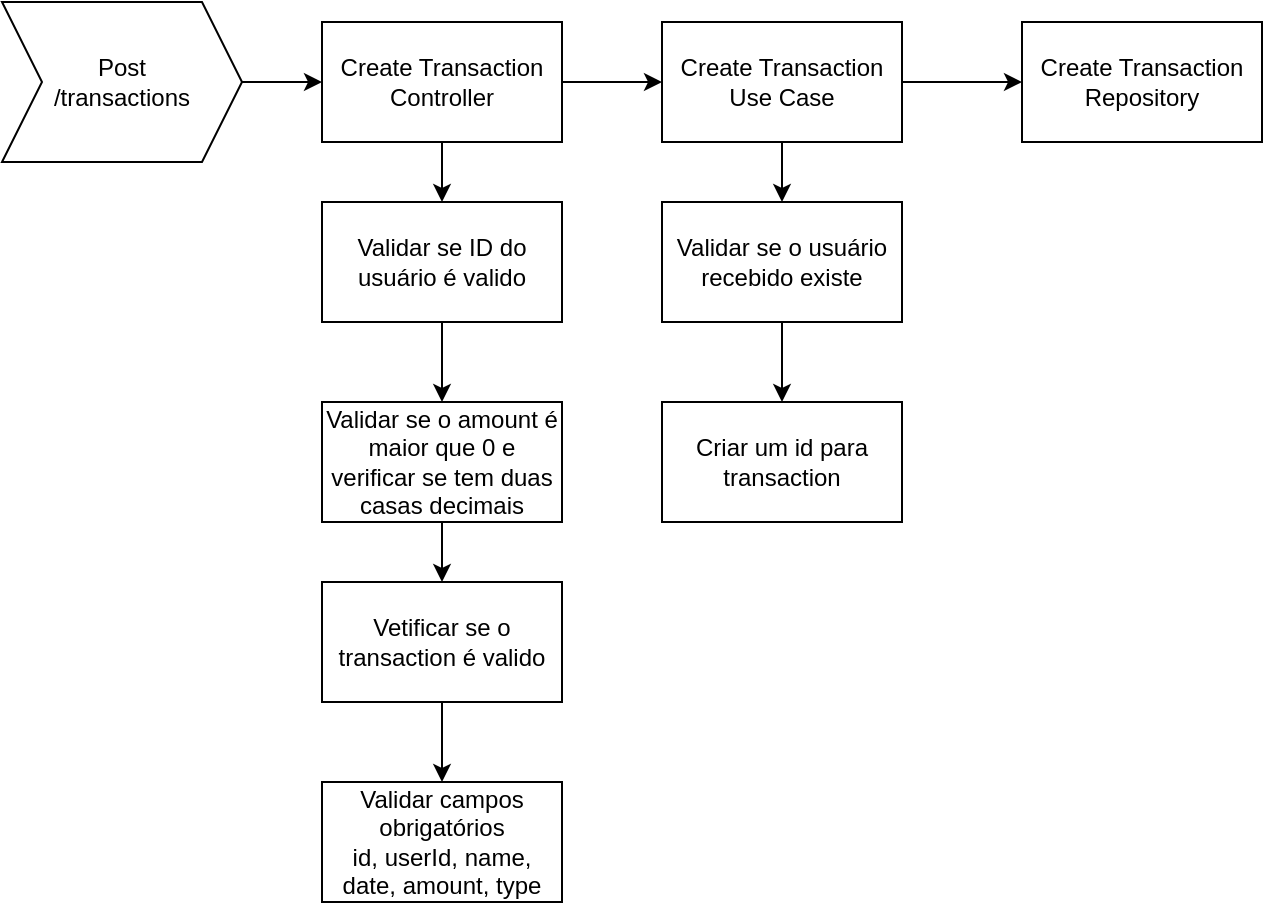 <mxfile version="24.7.16" pages="3">
  <diagram name="Create-Transaction" id="Yp_AWAappqsAeuG2aCL4">
    <mxGraphModel dx="874" dy="447" grid="1" gridSize="10" guides="1" tooltips="1" connect="1" arrows="1" fold="1" page="1" pageScale="1" pageWidth="850" pageHeight="1100" math="0" shadow="0">
      <root>
        <mxCell id="0" />
        <mxCell id="1" parent="0" />
        <mxCell id="DFOC8xpNxNVJtCkwnlAc-3" style="edgeStyle=orthogonalEdgeStyle;rounded=0;orthogonalLoop=1;jettySize=auto;html=1;entryX=0;entryY=0.5;entryDx=0;entryDy=0;" parent="1" source="DFOC8xpNxNVJtCkwnlAc-1" target="DFOC8xpNxNVJtCkwnlAc-2" edge="1">
          <mxGeometry relative="1" as="geometry" />
        </mxCell>
        <mxCell id="DFOC8xpNxNVJtCkwnlAc-1" value="Post&lt;div&gt;/transactions&lt;/div&gt;" style="shape=step;perimeter=stepPerimeter;whiteSpace=wrap;html=1;fixedSize=1;" parent="1" vertex="1">
          <mxGeometry x="80" y="40" width="120" height="80" as="geometry" />
        </mxCell>
        <mxCell id="DFOC8xpNxNVJtCkwnlAc-5" style="edgeStyle=orthogonalEdgeStyle;rounded=0;orthogonalLoop=1;jettySize=auto;html=1;entryX=0;entryY=0.5;entryDx=0;entryDy=0;" parent="1" source="DFOC8xpNxNVJtCkwnlAc-2" target="DFOC8xpNxNVJtCkwnlAc-4" edge="1">
          <mxGeometry relative="1" as="geometry" />
        </mxCell>
        <mxCell id="DFOC8xpNxNVJtCkwnlAc-9" style="edgeStyle=orthogonalEdgeStyle;rounded=0;orthogonalLoop=1;jettySize=auto;html=1;entryX=0.5;entryY=0;entryDx=0;entryDy=0;" parent="1" source="DFOC8xpNxNVJtCkwnlAc-2" target="DFOC8xpNxNVJtCkwnlAc-8" edge="1">
          <mxGeometry relative="1" as="geometry" />
        </mxCell>
        <mxCell id="DFOC8xpNxNVJtCkwnlAc-2" value="Create Transaction Controller" style="rounded=0;whiteSpace=wrap;html=1;" parent="1" vertex="1">
          <mxGeometry x="240" y="50" width="120" height="60" as="geometry" />
        </mxCell>
        <mxCell id="DFOC8xpNxNVJtCkwnlAc-7" style="edgeStyle=orthogonalEdgeStyle;rounded=0;orthogonalLoop=1;jettySize=auto;html=1;entryX=0;entryY=0.5;entryDx=0;entryDy=0;" parent="1" source="DFOC8xpNxNVJtCkwnlAc-4" target="DFOC8xpNxNVJtCkwnlAc-6" edge="1">
          <mxGeometry relative="1" as="geometry" />
        </mxCell>
        <mxCell id="DFOC8xpNxNVJtCkwnlAc-15" style="edgeStyle=orthogonalEdgeStyle;rounded=0;orthogonalLoop=1;jettySize=auto;html=1;entryX=0.5;entryY=0;entryDx=0;entryDy=0;" parent="1" source="DFOC8xpNxNVJtCkwnlAc-4" target="DFOC8xpNxNVJtCkwnlAc-14" edge="1">
          <mxGeometry relative="1" as="geometry" />
        </mxCell>
        <mxCell id="DFOC8xpNxNVJtCkwnlAc-4" value="Create Transaction Use Case" style="rounded=0;whiteSpace=wrap;html=1;" parent="1" vertex="1">
          <mxGeometry x="410" y="50" width="120" height="60" as="geometry" />
        </mxCell>
        <mxCell id="DFOC8xpNxNVJtCkwnlAc-6" value="Create Transaction Repository" style="rounded=0;whiteSpace=wrap;html=1;" parent="1" vertex="1">
          <mxGeometry x="590" y="50" width="120" height="60" as="geometry" />
        </mxCell>
        <mxCell id="DFOC8xpNxNVJtCkwnlAc-11" style="edgeStyle=orthogonalEdgeStyle;rounded=0;orthogonalLoop=1;jettySize=auto;html=1;entryX=0.5;entryY=0;entryDx=0;entryDy=0;" parent="1" source="DFOC8xpNxNVJtCkwnlAc-8" target="DFOC8xpNxNVJtCkwnlAc-10" edge="1">
          <mxGeometry relative="1" as="geometry" />
        </mxCell>
        <mxCell id="DFOC8xpNxNVJtCkwnlAc-8" value="Validar se ID do usuário é valido" style="rounded=0;whiteSpace=wrap;html=1;" parent="1" vertex="1">
          <mxGeometry x="240" y="140" width="120" height="60" as="geometry" />
        </mxCell>
        <mxCell id="DFOC8xpNxNVJtCkwnlAc-13" style="edgeStyle=orthogonalEdgeStyle;rounded=0;orthogonalLoop=1;jettySize=auto;html=1;entryX=0.5;entryY=0;entryDx=0;entryDy=0;" parent="1" source="DFOC8xpNxNVJtCkwnlAc-10" target="DFOC8xpNxNVJtCkwnlAc-12" edge="1">
          <mxGeometry relative="1" as="geometry" />
        </mxCell>
        <mxCell id="DFOC8xpNxNVJtCkwnlAc-10" value="Validar se o amount é maior que 0 e verificar se tem duas casas decimais" style="rounded=0;whiteSpace=wrap;html=1;" parent="1" vertex="1">
          <mxGeometry x="240" y="240" width="120" height="60" as="geometry" />
        </mxCell>
        <mxCell id="dbyppPkA6AeiLpqPN0w3-4" style="edgeStyle=orthogonalEdgeStyle;rounded=0;orthogonalLoop=1;jettySize=auto;html=1;entryX=0.5;entryY=0;entryDx=0;entryDy=0;" parent="1" source="DFOC8xpNxNVJtCkwnlAc-12" target="dbyppPkA6AeiLpqPN0w3-3" edge="1">
          <mxGeometry relative="1" as="geometry" />
        </mxCell>
        <mxCell id="DFOC8xpNxNVJtCkwnlAc-12" value="Vetificar se o transaction é valido" style="rounded=0;whiteSpace=wrap;html=1;" parent="1" vertex="1">
          <mxGeometry x="240" y="330" width="120" height="60" as="geometry" />
        </mxCell>
        <mxCell id="dbyppPkA6AeiLpqPN0w3-2" style="edgeStyle=orthogonalEdgeStyle;rounded=0;orthogonalLoop=1;jettySize=auto;html=1;" parent="1" source="DFOC8xpNxNVJtCkwnlAc-14" target="dbyppPkA6AeiLpqPN0w3-1" edge="1">
          <mxGeometry relative="1" as="geometry" />
        </mxCell>
        <mxCell id="DFOC8xpNxNVJtCkwnlAc-14" value="Validar se o usuário recebido existe" style="rounded=0;whiteSpace=wrap;html=1;" parent="1" vertex="1">
          <mxGeometry x="410" y="140" width="120" height="60" as="geometry" />
        </mxCell>
        <mxCell id="dbyppPkA6AeiLpqPN0w3-1" value="Criar um id para transaction" style="rounded=0;whiteSpace=wrap;html=1;" parent="1" vertex="1">
          <mxGeometry x="410" y="240" width="120" height="60" as="geometry" />
        </mxCell>
        <mxCell id="dbyppPkA6AeiLpqPN0w3-3" value="Validar campos obrigatórios&lt;div&gt;id,&amp;nbsp;&lt;span style=&quot;background-color: initial;&quot;&gt;userId,&amp;nbsp;&lt;/span&gt;&lt;span style=&quot;background-color: initial;&quot;&gt;name, date, amount, type&lt;/span&gt;&lt;/div&gt;" style="rounded=0;whiteSpace=wrap;html=1;" parent="1" vertex="1">
          <mxGeometry x="240" y="430" width="120" height="60" as="geometry" />
        </mxCell>
      </root>
    </mxGraphModel>
  </diagram>
  <diagram id="YpOrcBTNhKDyYPhP9c-_" name="Update-Transaction">
    <mxGraphModel dx="874" dy="447" grid="1" gridSize="10" guides="1" tooltips="1" connect="1" arrows="1" fold="1" page="1" pageScale="1" pageWidth="850" pageHeight="1100" math="0" shadow="0">
      <root>
        <mxCell id="0" />
        <mxCell id="1" parent="0" />
        <mxCell id="mKHewUOLt9OJTnHXcz1j-1" style="edgeStyle=orthogonalEdgeStyle;rounded=0;orthogonalLoop=1;jettySize=auto;html=1;entryX=0;entryY=0.5;entryDx=0;entryDy=0;" edge="1" parent="1" source="mKHewUOLt9OJTnHXcz1j-2" target="mKHewUOLt9OJTnHXcz1j-5">
          <mxGeometry relative="1" as="geometry" />
        </mxCell>
        <mxCell id="mKHewUOLt9OJTnHXcz1j-2" value="Put&lt;div&gt;/transactions&lt;/div&gt;" style="shape=step;perimeter=stepPerimeter;whiteSpace=wrap;html=1;fixedSize=1;" vertex="1" parent="1">
          <mxGeometry x="80" y="40" width="120" height="80" as="geometry" />
        </mxCell>
        <mxCell id="mKHewUOLt9OJTnHXcz1j-3" style="edgeStyle=orthogonalEdgeStyle;rounded=0;orthogonalLoop=1;jettySize=auto;html=1;entryX=0;entryY=0.5;entryDx=0;entryDy=0;" edge="1" parent="1" source="mKHewUOLt9OJTnHXcz1j-5" target="mKHewUOLt9OJTnHXcz1j-8">
          <mxGeometry relative="1" as="geometry" />
        </mxCell>
        <mxCell id="mKHewUOLt9OJTnHXcz1j-4" style="edgeStyle=orthogonalEdgeStyle;rounded=0;orthogonalLoop=1;jettySize=auto;html=1;entryX=0.5;entryY=0;entryDx=0;entryDy=0;" edge="1" parent="1" source="mKHewUOLt9OJTnHXcz1j-5" target="mKHewUOLt9OJTnHXcz1j-11">
          <mxGeometry relative="1" as="geometry" />
        </mxCell>
        <mxCell id="mKHewUOLt9OJTnHXcz1j-5" value="Update Transaction Controller" style="rounded=0;whiteSpace=wrap;html=1;" vertex="1" parent="1">
          <mxGeometry x="240" y="50" width="120" height="60" as="geometry" />
        </mxCell>
        <mxCell id="mKHewUOLt9OJTnHXcz1j-6" style="edgeStyle=orthogonalEdgeStyle;rounded=0;orthogonalLoop=1;jettySize=auto;html=1;entryX=0;entryY=0.5;entryDx=0;entryDy=0;" edge="1" parent="1" source="mKHewUOLt9OJTnHXcz1j-8" target="mKHewUOLt9OJTnHXcz1j-9">
          <mxGeometry relative="1" as="geometry" />
        </mxCell>
        <mxCell id="mKHewUOLt9OJTnHXcz1j-8" value="Update&amp;nbsp;Transaction Use Case" style="rounded=0;whiteSpace=wrap;html=1;" vertex="1" parent="1">
          <mxGeometry x="410" y="50" width="120" height="60" as="geometry" />
        </mxCell>
        <mxCell id="mKHewUOLt9OJTnHXcz1j-9" value="Update&amp;nbsp;Transaction Repository" style="rounded=0;whiteSpace=wrap;html=1;" vertex="1" parent="1">
          <mxGeometry x="590" y="50" width="120" height="60" as="geometry" />
        </mxCell>
        <mxCell id="mKHewUOLt9OJTnHXcz1j-10" style="edgeStyle=orthogonalEdgeStyle;rounded=0;orthogonalLoop=1;jettySize=auto;html=1;entryX=0.5;entryY=0;entryDx=0;entryDy=0;" edge="1" parent="1" source="mKHewUOLt9OJTnHXcz1j-11" target="mKHewUOLt9OJTnHXcz1j-13">
          <mxGeometry relative="1" as="geometry" />
        </mxCell>
        <mxCell id="mKHewUOLt9OJTnHXcz1j-11" value="Validar se ID do usuário é valido" style="rounded=0;whiteSpace=wrap;html=1;" vertex="1" parent="1">
          <mxGeometry x="240" y="140" width="120" height="60" as="geometry" />
        </mxCell>
        <mxCell id="mKHewUOLt9OJTnHXcz1j-12" style="edgeStyle=orthogonalEdgeStyle;rounded=0;orthogonalLoop=1;jettySize=auto;html=1;entryX=0.5;entryY=0;entryDx=0;entryDy=0;" edge="1" parent="1" source="mKHewUOLt9OJTnHXcz1j-13" target="mKHewUOLt9OJTnHXcz1j-15">
          <mxGeometry relative="1" as="geometry" />
        </mxCell>
        <mxCell id="mKHewUOLt9OJTnHXcz1j-13" value="Validar se o amount é maior que 0 e verificar se tem duas casas decimais" style="rounded=0;whiteSpace=wrap;html=1;" vertex="1" parent="1">
          <mxGeometry x="240" y="240" width="120" height="60" as="geometry" />
        </mxCell>
        <mxCell id="mKHewUOLt9OJTnHXcz1j-14" style="edgeStyle=orthogonalEdgeStyle;rounded=0;orthogonalLoop=1;jettySize=auto;html=1;entryX=0.5;entryY=0;entryDx=0;entryDy=0;" edge="1" parent="1" source="mKHewUOLt9OJTnHXcz1j-15" target="mKHewUOLt9OJTnHXcz1j-19">
          <mxGeometry relative="1" as="geometry" />
        </mxCell>
        <mxCell id="mKHewUOLt9OJTnHXcz1j-15" value="Vetificar se o transaction é valido" style="rounded=0;whiteSpace=wrap;html=1;" vertex="1" parent="1">
          <mxGeometry x="240" y="330" width="120" height="60" as="geometry" />
        </mxCell>
        <mxCell id="mKHewUOLt9OJTnHXcz1j-19" value="Validar campos obrigatórios&lt;div&gt;id,&amp;nbsp;&lt;span style=&quot;background-color: initial;&quot;&gt;userId,&amp;nbsp;&lt;/span&gt;&lt;span style=&quot;background-color: initial;&quot;&gt;name, date, amount, type&lt;/span&gt;&lt;/div&gt;" style="rounded=0;whiteSpace=wrap;html=1;" vertex="1" parent="1">
          <mxGeometry x="240" y="430" width="120" height="60" as="geometry" />
        </mxCell>
      </root>
    </mxGraphModel>
  </diagram>
  <diagram id="XKnZBtyHcY8Yn37y2YQo" name="Get-Transaction-By-User-Id">
    <mxGraphModel dx="874" dy="447" grid="1" gridSize="10" guides="1" tooltips="1" connect="1" arrows="1" fold="1" page="1" pageScale="1" pageWidth="850" pageHeight="1100" math="0" shadow="0">
      <root>
        <mxCell id="0" />
        <mxCell id="1" parent="0" />
        <mxCell id="VGBJ_Yld9irubUaiYK1P-1" style="edgeStyle=orthogonalEdgeStyle;rounded=0;orthogonalLoop=1;jettySize=auto;html=1;entryX=0;entryY=0.5;entryDx=0;entryDy=0;" edge="1" parent="1" source="VGBJ_Yld9irubUaiYK1P-2" target="VGBJ_Yld9irubUaiYK1P-5">
          <mxGeometry relative="1" as="geometry" />
        </mxCell>
        <mxCell id="VGBJ_Yld9irubUaiYK1P-2" value="&lt;div&gt;Get&amp;nbsp; &amp;nbsp; &amp;nbsp; &amp;nbsp; &amp;nbsp; &amp;nbsp;/transactions&lt;/div&gt;" style="shape=step;perimeter=stepPerimeter;whiteSpace=wrap;html=1;fixedSize=1;" vertex="1" parent="1">
          <mxGeometry x="80" y="40" width="120" height="80" as="geometry" />
        </mxCell>
        <mxCell id="VGBJ_Yld9irubUaiYK1P-3" style="edgeStyle=orthogonalEdgeStyle;rounded=0;orthogonalLoop=1;jettySize=auto;html=1;entryX=0;entryY=0.5;entryDx=0;entryDy=0;" edge="1" parent="1" source="VGBJ_Yld9irubUaiYK1P-5" target="VGBJ_Yld9irubUaiYK1P-8">
          <mxGeometry relative="1" as="geometry" />
        </mxCell>
        <mxCell id="VGBJ_Yld9irubUaiYK1P-4" style="edgeStyle=orthogonalEdgeStyle;rounded=0;orthogonalLoop=1;jettySize=auto;html=1;entryX=0.5;entryY=0;entryDx=0;entryDy=0;" edge="1" parent="1" source="VGBJ_Yld9irubUaiYK1P-5" target="VGBJ_Yld9irubUaiYK1P-11">
          <mxGeometry relative="1" as="geometry" />
        </mxCell>
        <mxCell id="VGBJ_Yld9irubUaiYK1P-5" value="Get Transaction By User ID Controller" style="rounded=0;whiteSpace=wrap;html=1;" vertex="1" parent="1">
          <mxGeometry x="240" y="50" width="120" height="60" as="geometry" />
        </mxCell>
        <mxCell id="VGBJ_Yld9irubUaiYK1P-6" style="edgeStyle=orthogonalEdgeStyle;rounded=0;orthogonalLoop=1;jettySize=auto;html=1;entryX=0;entryY=0.5;entryDx=0;entryDy=0;" edge="1" parent="1" source="VGBJ_Yld9irubUaiYK1P-8" target="VGBJ_Yld9irubUaiYK1P-9">
          <mxGeometry relative="1" as="geometry" />
        </mxCell>
        <mxCell id="VGBJ_Yld9irubUaiYK1P-7" style="edgeStyle=orthogonalEdgeStyle;rounded=0;orthogonalLoop=1;jettySize=auto;html=1;entryX=0.5;entryY=0;entryDx=0;entryDy=0;" edge="1" parent="1" source="VGBJ_Yld9irubUaiYK1P-8" target="VGBJ_Yld9irubUaiYK1P-17">
          <mxGeometry relative="1" as="geometry" />
        </mxCell>
        <mxCell id="VGBJ_Yld9irubUaiYK1P-8" value="Get Transaction By User ID Use Case" style="rounded=0;whiteSpace=wrap;html=1;" vertex="1" parent="1">
          <mxGeometry x="410" y="50" width="120" height="60" as="geometry" />
        </mxCell>
        <mxCell id="VGBJ_Yld9irubUaiYK1P-9" value="Get Transaction By User ID Repository" style="rounded=0;whiteSpace=wrap;html=1;" vertex="1" parent="1">
          <mxGeometry x="590" y="50" width="120" height="60" as="geometry" />
        </mxCell>
        <mxCell id="VGBJ_Yld9irubUaiYK1P-10" style="edgeStyle=orthogonalEdgeStyle;rounded=0;orthogonalLoop=1;jettySize=auto;html=1;entryX=0.5;entryY=0;entryDx=0;entryDy=0;" edge="1" parent="1" source="VGBJ_Yld9irubUaiYK1P-11" target="VGBJ_Yld9irubUaiYK1P-13">
          <mxGeometry relative="1" as="geometry" />
        </mxCell>
        <mxCell id="VGBJ_Yld9irubUaiYK1P-11" value="Validar se ID do usuário é valido" style="rounded=0;whiteSpace=wrap;html=1;" vertex="1" parent="1">
          <mxGeometry x="240" y="140" width="120" height="60" as="geometry" />
        </mxCell>
        <mxCell id="VGBJ_Yld9irubUaiYK1P-12" style="edgeStyle=orthogonalEdgeStyle;rounded=0;orthogonalLoop=1;jettySize=auto;html=1;entryX=0.5;entryY=0;entryDx=0;entryDy=0;" edge="1" parent="1" source="VGBJ_Yld9irubUaiYK1P-13" target="VGBJ_Yld9irubUaiYK1P-15">
          <mxGeometry relative="1" as="geometry" />
        </mxCell>
        <mxCell id="VGBJ_Yld9irubUaiYK1P-13" value="Validar se o amount é maior que 0 e verificar se tem duas casas decimais" style="rounded=0;whiteSpace=wrap;html=1;" vertex="1" parent="1">
          <mxGeometry x="240" y="240" width="120" height="60" as="geometry" />
        </mxCell>
        <mxCell id="VGBJ_Yld9irubUaiYK1P-14" style="edgeStyle=orthogonalEdgeStyle;rounded=0;orthogonalLoop=1;jettySize=auto;html=1;entryX=0.5;entryY=0;entryDx=0;entryDy=0;" edge="1" parent="1" source="VGBJ_Yld9irubUaiYK1P-15" target="VGBJ_Yld9irubUaiYK1P-19">
          <mxGeometry relative="1" as="geometry" />
        </mxCell>
        <mxCell id="VGBJ_Yld9irubUaiYK1P-15" value="Vetificar se o transaction é valido" style="rounded=0;whiteSpace=wrap;html=1;" vertex="1" parent="1">
          <mxGeometry x="240" y="330" width="120" height="60" as="geometry" />
        </mxCell>
        <mxCell id="VGBJ_Yld9irubUaiYK1P-16" style="edgeStyle=orthogonalEdgeStyle;rounded=0;orthogonalLoop=1;jettySize=auto;html=1;" edge="1" parent="1" source="VGBJ_Yld9irubUaiYK1P-17" target="VGBJ_Yld9irubUaiYK1P-18">
          <mxGeometry relative="1" as="geometry" />
        </mxCell>
        <mxCell id="VGBJ_Yld9irubUaiYK1P-17" value="Validar se o usuário recebido existe" style="rounded=0;whiteSpace=wrap;html=1;" vertex="1" parent="1">
          <mxGeometry x="410" y="140" width="120" height="60" as="geometry" />
        </mxCell>
        <mxCell id="VGBJ_Yld9irubUaiYK1P-18" value="Criar um id para transaction" style="rounded=0;whiteSpace=wrap;html=1;" vertex="1" parent="1">
          <mxGeometry x="410" y="240" width="120" height="60" as="geometry" />
        </mxCell>
        <mxCell id="VGBJ_Yld9irubUaiYK1P-19" value="Validar campos obrigatórios&lt;div&gt;id,&amp;nbsp;&lt;span style=&quot;background-color: initial;&quot;&gt;userId,&amp;nbsp;&lt;/span&gt;&lt;span style=&quot;background-color: initial;&quot;&gt;name, date, amount, type&lt;/span&gt;&lt;/div&gt;" style="rounded=0;whiteSpace=wrap;html=1;" vertex="1" parent="1">
          <mxGeometry x="240" y="430" width="120" height="60" as="geometry" />
        </mxCell>
      </root>
    </mxGraphModel>
  </diagram>
</mxfile>
